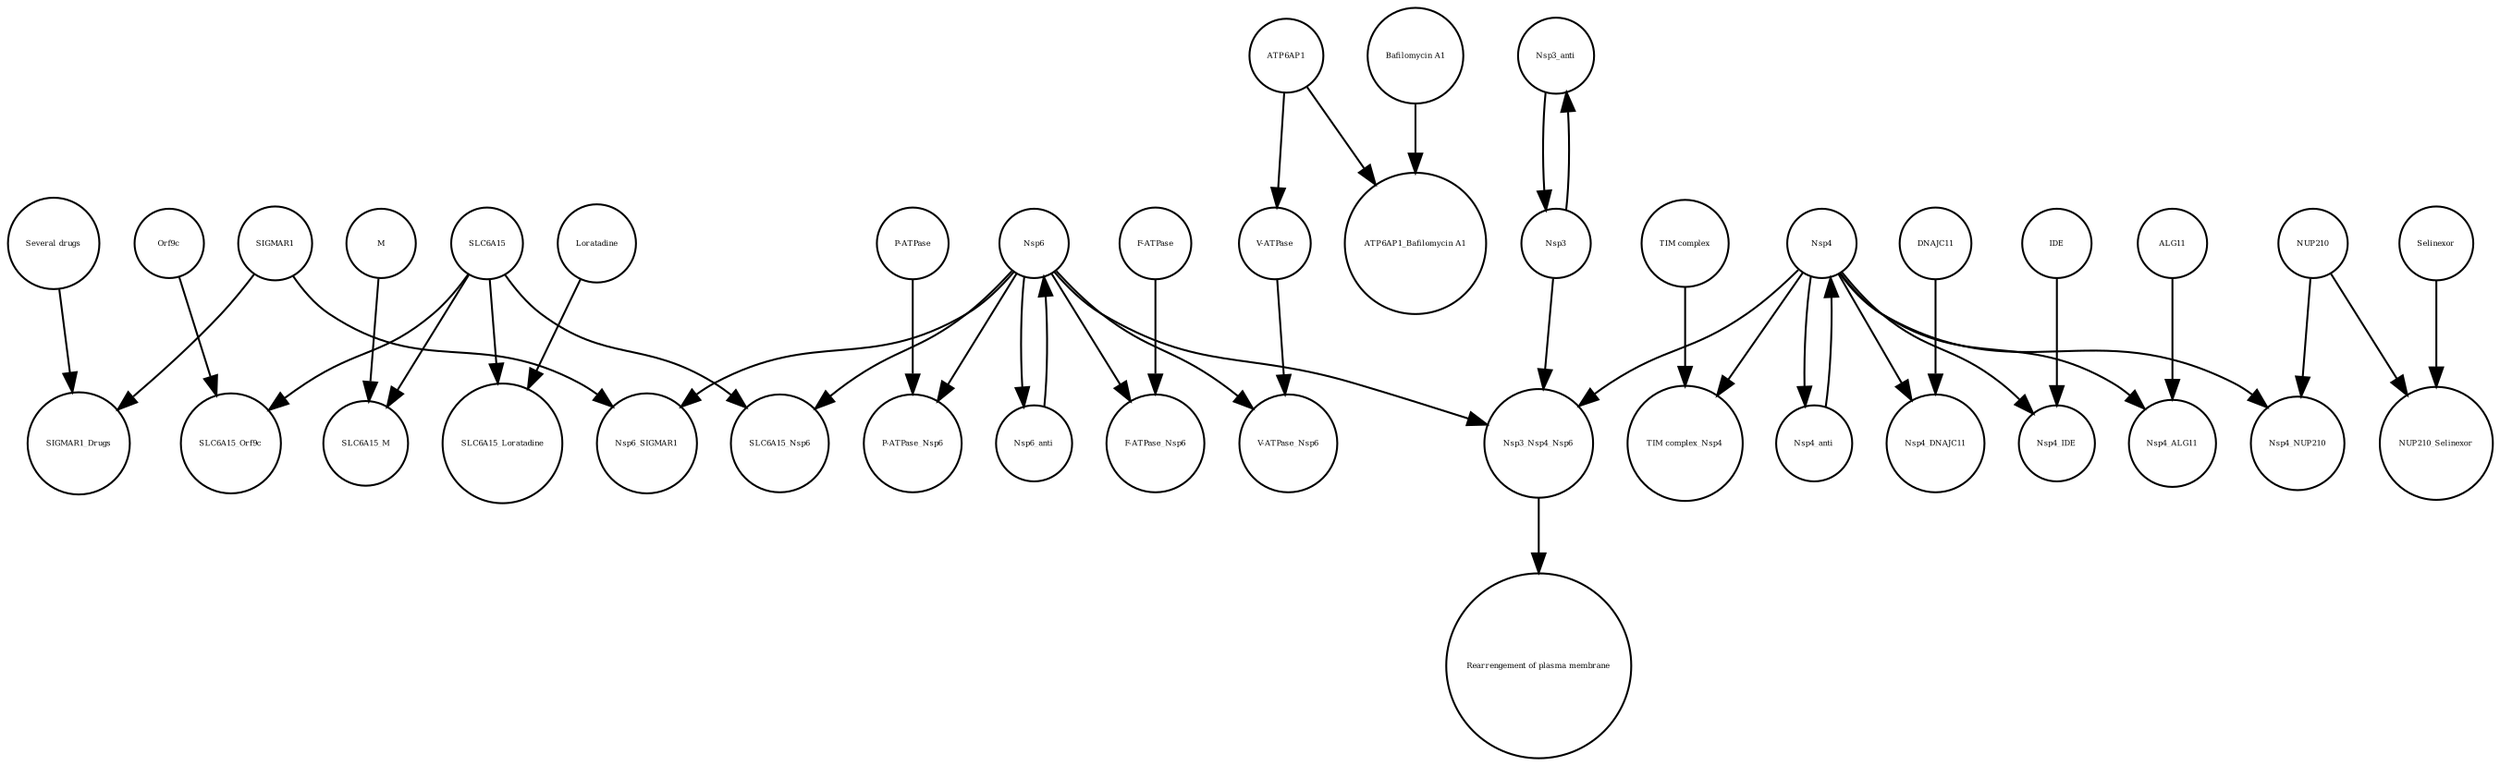 strict digraph  {
Nsp3_anti [annotation="", bipartite=0, cls="nucleic acid feature", fontsize=4, label=Nsp3_anti, shape=circle];
Nsp6_SIGMAR1 [annotation="", bipartite=0, cls=complex, fontsize=4, label=Nsp6_SIGMAR1, shape=circle];
"TIM complex_Nsp4" [annotation="", bipartite=0, cls=complex, fontsize=4, label="TIM complex_Nsp4", shape=circle];
SIGMAR1_Drugs [annotation="", bipartite=0, cls=complex, fontsize=4, label=SIGMAR1_Drugs, shape=circle];
Nsp6 [annotation="", bipartite=0, cls=macromolecule, fontsize=4, label=Nsp6, shape=circle];
Nsp4_DNAJC11 [annotation="", bipartite=0, cls=complex, fontsize=4, label=Nsp4_DNAJC11, shape=circle];
Selinexor [annotation="", bipartite=0, cls="simple chemical", fontsize=4, label=Selinexor, shape=circle];
"ATP6AP1_Bafilomycin A1" [annotation="", bipartite=0, cls=complex, fontsize=4, label="ATP6AP1_Bafilomycin A1", shape=circle];
Nsp3_Nsp4_Nsp6 [annotation="", bipartite=0, cls=complex, fontsize=4, label=Nsp3_Nsp4_Nsp6, shape=circle];
Nsp4_NUP210 [annotation="", bipartite=0, cls=complex, fontsize=4, label=Nsp4_NUP210, shape=circle];
SLC6A15_Orf9c [annotation="", bipartite=0, cls=complex, fontsize=4, label=SLC6A15_Orf9c, shape=circle];
"Bafilomycin A1" [annotation="", bipartite=0, cls="simple chemical", fontsize=4, label="Bafilomycin A1", shape=circle];
NUP210 [annotation="", bipartite=0, cls=macromolecule, fontsize=4, label=NUP210, shape=circle];
SLC6A15_Nsp6 [annotation="", bipartite=0, cls=complex, fontsize=4, label=SLC6A15_Nsp6, shape=circle];
ATP6AP1 [annotation="", bipartite=0, cls=macromolecule, fontsize=4, label=ATP6AP1, shape=circle];
DNAJC11 [annotation="", bipartite=0, cls=macromolecule, fontsize=4, label=DNAJC11, shape=circle];
Orf9c [annotation="", bipartite=0, cls=macromolecule, fontsize=4, label=Orf9c, shape=circle];
Nsp4_anti [annotation="", bipartite=0, cls="nucleic acid feature", fontsize=4, label=Nsp4_anti, shape=circle];
"Several drugs" [annotation="", bipartite=0, cls="simple chemical", fontsize=4, label="Several drugs", shape=circle];
"P-ATPase_Nsp6" [annotation="", bipartite=0, cls=complex, fontsize=4, label="P-ATPase_Nsp6", shape=circle];
Nsp3 [annotation="", bipartite=0, cls=macromolecule, fontsize=4, label=Nsp3, shape=circle];
"TIM complex" [annotation="", bipartite=0, cls=complex, fontsize=4, label="TIM complex", shape=circle];
SLC6A15_M [annotation="", bipartite=0, cls=complex, fontsize=4, label=SLC6A15_M, shape=circle];
SLC6A15_Loratadine [annotation="", bipartite=0, cls=complex, fontsize=4, label=SLC6A15_Loratadine, shape=circle];
"F-ATPase" [annotation="", bipartite=0, cls=complex, fontsize=4, label="F-ATPase", shape=circle];
"P-ATPase" [annotation="", bipartite=0, cls=complex, fontsize=4, label="P-ATPase", shape=circle];
"F-ATPase_Nsp6" [annotation="", bipartite=0, cls=complex, fontsize=4, label="F-ATPase_Nsp6", shape=circle];
"V-ATPase" [annotation="", bipartite=0, cls=complex, fontsize=4, label="V-ATPase", shape=circle];
Nsp4_IDE [annotation="", bipartite=0, cls=complex, fontsize=4, label=Nsp4_IDE, shape=circle];
NUP210_Selinexor [annotation="", bipartite=0, cls=complex, fontsize=4, label=NUP210_Selinexor, shape=circle];
Loratadine [annotation="", bipartite=0, cls="simple chemical", fontsize=4, label=Loratadine, shape=circle];
Nsp6_anti [annotation="", bipartite=0, cls="nucleic acid feature", fontsize=4, label=Nsp6_anti, shape=circle];
M [annotation="", bipartite=0, cls=macromolecule, fontsize=4, label=M, shape=circle];
SIGMAR1 [annotation="", bipartite=0, cls=macromolecule, fontsize=4, label=SIGMAR1, shape=circle];
Nsp4 [annotation="", bipartite=0, cls=macromolecule, fontsize=4, label=Nsp4, shape=circle];
"V-ATPase_Nsp6" [annotation="", bipartite=0, cls=complex, fontsize=4, label="V-ATPase_Nsp6", shape=circle];
ALG11 [annotation="", bipartite=0, cls=macromolecule, fontsize=4, label=ALG11, shape=circle];
SLC6A15 [annotation="", bipartite=0, cls=macromolecule, fontsize=4, label=SLC6A15, shape=circle];
Nsp4_ALG11 [annotation="", bipartite=0, cls=complex, fontsize=4, label=Nsp4_ALG11, shape=circle];
IDE [annotation="", bipartite=0, cls=macromolecule, fontsize=4, label=IDE, shape=circle];
"Rearrengement of plasma membrane" [annotation="", bipartite=0, cls=phenotype, fontsize=4, label="Rearrengement of plasma membrane", shape=circle];
Nsp3_anti -> Nsp3  [annotation="", interaction_type=production];
Nsp6 -> Nsp6_anti  [annotation="", interaction_type=production];
Nsp6 -> "P-ATPase_Nsp6"  [annotation="", interaction_type=production];
Nsp6 -> SLC6A15_Nsp6  [annotation="", interaction_type=production];
Nsp6 -> "F-ATPase_Nsp6"  [annotation="", interaction_type=production];
Nsp6 -> "V-ATPase_Nsp6"  [annotation="", interaction_type=production];
Nsp6 -> Nsp3_Nsp4_Nsp6  [annotation="", interaction_type=production];
Nsp6 -> Nsp6_SIGMAR1  [annotation="", interaction_type=production];
Selinexor -> NUP210_Selinexor  [annotation="", interaction_type=production];
Nsp3_Nsp4_Nsp6 -> "Rearrengement of plasma membrane"  [annotation="", interaction_type=production];
"Bafilomycin A1" -> "ATP6AP1_Bafilomycin A1"  [annotation="", interaction_type=production];
NUP210 -> NUP210_Selinexor  [annotation="", interaction_type=production];
NUP210 -> Nsp4_NUP210  [annotation="", interaction_type=production];
ATP6AP1 -> "V-ATPase"  [annotation="", interaction_type=production];
ATP6AP1 -> "ATP6AP1_Bafilomycin A1"  [annotation="", interaction_type=production];
DNAJC11 -> Nsp4_DNAJC11  [annotation="", interaction_type=production];
Orf9c -> SLC6A15_Orf9c  [annotation="", interaction_type=production];
Nsp4_anti -> Nsp4  [annotation="", interaction_type=production];
"Several drugs" -> SIGMAR1_Drugs  [annotation="", interaction_type=production];
Nsp3 -> Nsp3_Nsp4_Nsp6  [annotation="", interaction_type=production];
Nsp3 -> Nsp3_anti  [annotation="", interaction_type=production];
"TIM complex" -> "TIM complex_Nsp4"  [annotation="", interaction_type=production];
"F-ATPase" -> "F-ATPase_Nsp6"  [annotation="", interaction_type=production];
"P-ATPase" -> "P-ATPase_Nsp6"  [annotation="", interaction_type=production];
"V-ATPase" -> "V-ATPase_Nsp6"  [annotation="", interaction_type=production];
Loratadine -> SLC6A15_Loratadine  [annotation="", interaction_type=production];
Nsp6_anti -> Nsp6  [annotation="", interaction_type=production];
M -> SLC6A15_M  [annotation="", interaction_type=production];
SIGMAR1 -> Nsp6_SIGMAR1  [annotation="", interaction_type=production];
SIGMAR1 -> SIGMAR1_Drugs  [annotation="", interaction_type=production];
Nsp4 -> Nsp4_anti  [annotation="", interaction_type=production];
Nsp4 -> Nsp4_IDE  [annotation="", interaction_type=production];
Nsp4 -> Nsp4_NUP210  [annotation="", interaction_type=production];
Nsp4 -> Nsp4_ALG11  [annotation="", interaction_type=production];
Nsp4 -> Nsp4_DNAJC11  [annotation="", interaction_type=production];
Nsp4 -> "TIM complex_Nsp4"  [annotation="", interaction_type=production];
Nsp4 -> Nsp3_Nsp4_Nsp6  [annotation="", interaction_type=production];
ALG11 -> Nsp4_ALG11  [annotation="", interaction_type=production];
SLC6A15 -> SLC6A15_Loratadine  [annotation="", interaction_type=production];
SLC6A15 -> SLC6A15_Orf9c  [annotation="", interaction_type=production];
SLC6A15 -> SLC6A15_Nsp6  [annotation="", interaction_type=production];
SLC6A15 -> SLC6A15_M  [annotation="", interaction_type=production];
IDE -> Nsp4_IDE  [annotation="", interaction_type=production];
}

